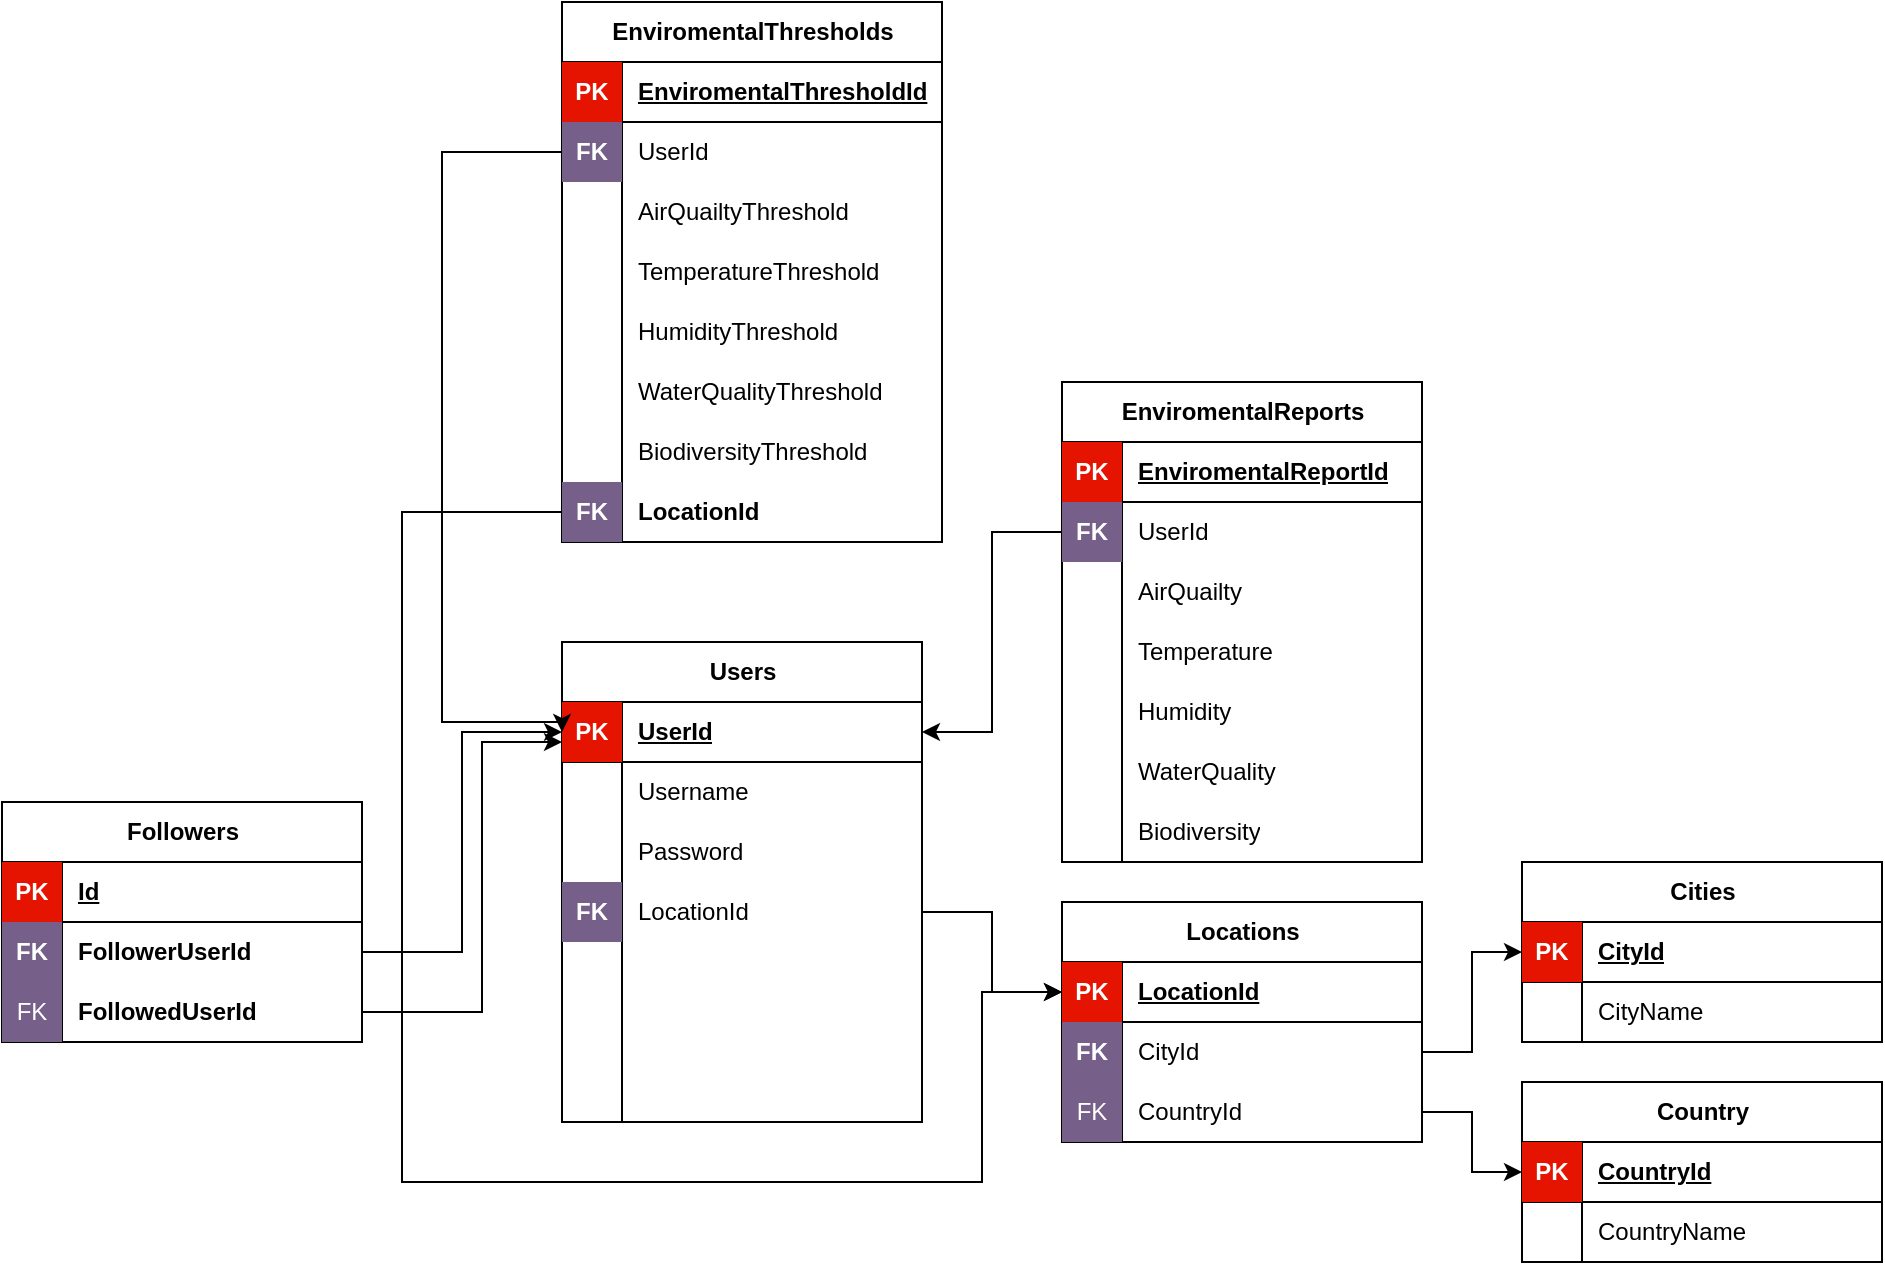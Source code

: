 <mxfile version="22.1.2" type="device">
  <diagram name="Page-1" id="v1Setm89hxHvTet6wqRK">
    <mxGraphModel dx="3183" dy="2480" grid="0" gridSize="10" guides="1" tooltips="1" connect="1" arrows="1" fold="1" page="1" pageScale="1" pageWidth="850" pageHeight="1100" math="0" shadow="0">
      <root>
        <mxCell id="0" />
        <mxCell id="1" parent="0" />
        <mxCell id="ESaCLMQb6XzLG3NZNorn-1" value="Users" style="shape=table;startSize=30;container=1;collapsible=1;childLayout=tableLayout;fixedRows=1;rowLines=0;fontStyle=1;align=center;resizeLast=1;html=1;" vertex="1" parent="1">
          <mxGeometry x="-180" y="-20" width="180" height="240" as="geometry" />
        </mxCell>
        <mxCell id="ESaCLMQb6XzLG3NZNorn-2" value="" style="shape=tableRow;horizontal=0;startSize=0;swimlaneHead=0;swimlaneBody=0;fillColor=none;collapsible=0;dropTarget=0;points=[[0,0.5],[1,0.5]];portConstraint=eastwest;top=0;left=0;right=0;bottom=1;" vertex="1" parent="ESaCLMQb6XzLG3NZNorn-1">
          <mxGeometry y="30" width="180" height="30" as="geometry" />
        </mxCell>
        <mxCell id="ESaCLMQb6XzLG3NZNorn-3" value="PK" style="shape=partialRectangle;connectable=0;fillColor=#e51400;top=0;left=0;bottom=0;right=0;fontStyle=1;overflow=hidden;whiteSpace=wrap;html=1;fontColor=#ffffff;strokeColor=#B20000;" vertex="1" parent="ESaCLMQb6XzLG3NZNorn-2">
          <mxGeometry width="30" height="30" as="geometry">
            <mxRectangle width="30" height="30" as="alternateBounds" />
          </mxGeometry>
        </mxCell>
        <mxCell id="ESaCLMQb6XzLG3NZNorn-4" value="UserId" style="shape=partialRectangle;connectable=0;fillColor=none;top=0;left=0;bottom=0;right=0;align=left;spacingLeft=6;fontStyle=5;overflow=hidden;whiteSpace=wrap;html=1;" vertex="1" parent="ESaCLMQb6XzLG3NZNorn-2">
          <mxGeometry x="30" width="150" height="30" as="geometry">
            <mxRectangle width="150" height="30" as="alternateBounds" />
          </mxGeometry>
        </mxCell>
        <mxCell id="ESaCLMQb6XzLG3NZNorn-5" value="" style="shape=tableRow;horizontal=0;startSize=0;swimlaneHead=0;swimlaneBody=0;fillColor=none;collapsible=0;dropTarget=0;points=[[0,0.5],[1,0.5]];portConstraint=eastwest;top=0;left=0;right=0;bottom=0;" vertex="1" parent="ESaCLMQb6XzLG3NZNorn-1">
          <mxGeometry y="60" width="180" height="30" as="geometry" />
        </mxCell>
        <mxCell id="ESaCLMQb6XzLG3NZNorn-6" value="" style="shape=partialRectangle;connectable=0;fillColor=none;top=0;left=0;bottom=0;right=0;editable=1;overflow=hidden;whiteSpace=wrap;html=1;" vertex="1" parent="ESaCLMQb6XzLG3NZNorn-5">
          <mxGeometry width="30" height="30" as="geometry">
            <mxRectangle width="30" height="30" as="alternateBounds" />
          </mxGeometry>
        </mxCell>
        <mxCell id="ESaCLMQb6XzLG3NZNorn-7" value="Username" style="shape=partialRectangle;connectable=0;fillColor=none;top=0;left=0;bottom=0;right=0;align=left;spacingLeft=6;overflow=hidden;whiteSpace=wrap;html=1;" vertex="1" parent="ESaCLMQb6XzLG3NZNorn-5">
          <mxGeometry x="30" width="150" height="30" as="geometry">
            <mxRectangle width="150" height="30" as="alternateBounds" />
          </mxGeometry>
        </mxCell>
        <mxCell id="ESaCLMQb6XzLG3NZNorn-8" value="" style="shape=tableRow;horizontal=0;startSize=0;swimlaneHead=0;swimlaneBody=0;fillColor=none;collapsible=0;dropTarget=0;points=[[0,0.5],[1,0.5]];portConstraint=eastwest;top=0;left=0;right=0;bottom=0;" vertex="1" parent="ESaCLMQb6XzLG3NZNorn-1">
          <mxGeometry y="90" width="180" height="30" as="geometry" />
        </mxCell>
        <mxCell id="ESaCLMQb6XzLG3NZNorn-9" value="" style="shape=partialRectangle;connectable=0;fillColor=none;top=0;left=0;bottom=0;right=0;editable=1;overflow=hidden;whiteSpace=wrap;html=1;" vertex="1" parent="ESaCLMQb6XzLG3NZNorn-8">
          <mxGeometry width="30" height="30" as="geometry">
            <mxRectangle width="30" height="30" as="alternateBounds" />
          </mxGeometry>
        </mxCell>
        <mxCell id="ESaCLMQb6XzLG3NZNorn-10" value="Password" style="shape=partialRectangle;connectable=0;fillColor=none;top=0;left=0;bottom=0;right=0;align=left;spacingLeft=6;overflow=hidden;whiteSpace=wrap;html=1;" vertex="1" parent="ESaCLMQb6XzLG3NZNorn-8">
          <mxGeometry x="30" width="150" height="30" as="geometry">
            <mxRectangle width="150" height="30" as="alternateBounds" />
          </mxGeometry>
        </mxCell>
        <mxCell id="ESaCLMQb6XzLG3NZNorn-11" value="" style="shape=tableRow;horizontal=0;startSize=0;swimlaneHead=0;swimlaneBody=0;fillColor=none;collapsible=0;dropTarget=0;points=[[0,0.5],[1,0.5]];portConstraint=eastwest;top=0;left=0;right=0;bottom=0;" vertex="1" parent="ESaCLMQb6XzLG3NZNorn-1">
          <mxGeometry y="120" width="180" height="30" as="geometry" />
        </mxCell>
        <mxCell id="ESaCLMQb6XzLG3NZNorn-12" value="&lt;b&gt;FK&lt;/b&gt;" style="shape=partialRectangle;connectable=0;top=0;left=0;bottom=0;right=0;editable=1;overflow=hidden;whiteSpace=wrap;html=1;fillColor=#76608a;strokeColor=#432D57;fontColor=#ffffff;" vertex="1" parent="ESaCLMQb6XzLG3NZNorn-11">
          <mxGeometry width="30" height="30" as="geometry">
            <mxRectangle width="30" height="30" as="alternateBounds" />
          </mxGeometry>
        </mxCell>
        <mxCell id="ESaCLMQb6XzLG3NZNorn-13" value="LocationId" style="shape=partialRectangle;connectable=0;fillColor=none;top=0;left=0;bottom=0;right=0;align=left;spacingLeft=6;overflow=hidden;whiteSpace=wrap;html=1;" vertex="1" parent="ESaCLMQb6XzLG3NZNorn-11">
          <mxGeometry x="30" width="150" height="30" as="geometry">
            <mxRectangle width="150" height="30" as="alternateBounds" />
          </mxGeometry>
        </mxCell>
        <mxCell id="ESaCLMQb6XzLG3NZNorn-15" style="shape=tableRow;horizontal=0;startSize=0;swimlaneHead=0;swimlaneBody=0;fillColor=none;collapsible=0;dropTarget=0;points=[[0,0.5],[1,0.5]];portConstraint=eastwest;top=0;left=0;right=0;bottom=0;" vertex="1" parent="ESaCLMQb6XzLG3NZNorn-1">
          <mxGeometry y="150" width="180" height="30" as="geometry" />
        </mxCell>
        <mxCell id="ESaCLMQb6XzLG3NZNorn-16" style="shape=partialRectangle;connectable=0;fillColor=none;top=0;left=0;bottom=0;right=0;editable=1;overflow=hidden;whiteSpace=wrap;html=1;" vertex="1" parent="ESaCLMQb6XzLG3NZNorn-15">
          <mxGeometry width="30" height="30" as="geometry">
            <mxRectangle width="30" height="30" as="alternateBounds" />
          </mxGeometry>
        </mxCell>
        <mxCell id="ESaCLMQb6XzLG3NZNorn-17" style="shape=partialRectangle;connectable=0;fillColor=none;top=0;left=0;bottom=0;right=0;align=left;spacingLeft=6;overflow=hidden;whiteSpace=wrap;html=1;" vertex="1" parent="ESaCLMQb6XzLG3NZNorn-15">
          <mxGeometry x="30" width="150" height="30" as="geometry">
            <mxRectangle width="150" height="30" as="alternateBounds" />
          </mxGeometry>
        </mxCell>
        <mxCell id="ESaCLMQb6XzLG3NZNorn-18" style="shape=tableRow;horizontal=0;startSize=0;swimlaneHead=0;swimlaneBody=0;fillColor=none;collapsible=0;dropTarget=0;points=[[0,0.5],[1,0.5]];portConstraint=eastwest;top=0;left=0;right=0;bottom=0;" vertex="1" parent="ESaCLMQb6XzLG3NZNorn-1">
          <mxGeometry y="180" width="180" height="30" as="geometry" />
        </mxCell>
        <mxCell id="ESaCLMQb6XzLG3NZNorn-19" style="shape=partialRectangle;connectable=0;fillColor=none;top=0;left=0;bottom=0;right=0;editable=1;overflow=hidden;whiteSpace=wrap;html=1;" vertex="1" parent="ESaCLMQb6XzLG3NZNorn-18">
          <mxGeometry width="30" height="30" as="geometry">
            <mxRectangle width="30" height="30" as="alternateBounds" />
          </mxGeometry>
        </mxCell>
        <mxCell id="ESaCLMQb6XzLG3NZNorn-20" style="shape=partialRectangle;connectable=0;fillColor=none;top=0;left=0;bottom=0;right=0;align=left;spacingLeft=6;overflow=hidden;whiteSpace=wrap;html=1;" vertex="1" parent="ESaCLMQb6XzLG3NZNorn-18">
          <mxGeometry x="30" width="150" height="30" as="geometry">
            <mxRectangle width="150" height="30" as="alternateBounds" />
          </mxGeometry>
        </mxCell>
        <mxCell id="ESaCLMQb6XzLG3NZNorn-21" style="shape=tableRow;horizontal=0;startSize=0;swimlaneHead=0;swimlaneBody=0;fillColor=none;collapsible=0;dropTarget=0;points=[[0,0.5],[1,0.5]];portConstraint=eastwest;top=0;left=0;right=0;bottom=0;" vertex="1" parent="ESaCLMQb6XzLG3NZNorn-1">
          <mxGeometry y="210" width="180" height="30" as="geometry" />
        </mxCell>
        <mxCell id="ESaCLMQb6XzLG3NZNorn-22" style="shape=partialRectangle;connectable=0;fillColor=none;top=0;left=0;bottom=0;right=0;editable=1;overflow=hidden;whiteSpace=wrap;html=1;" vertex="1" parent="ESaCLMQb6XzLG3NZNorn-21">
          <mxGeometry width="30" height="30" as="geometry">
            <mxRectangle width="30" height="30" as="alternateBounds" />
          </mxGeometry>
        </mxCell>
        <mxCell id="ESaCLMQb6XzLG3NZNorn-23" style="shape=partialRectangle;connectable=0;fillColor=none;top=0;left=0;bottom=0;right=0;align=left;spacingLeft=6;overflow=hidden;whiteSpace=wrap;html=1;" vertex="1" parent="ESaCLMQb6XzLG3NZNorn-21">
          <mxGeometry x="30" width="150" height="30" as="geometry">
            <mxRectangle width="150" height="30" as="alternateBounds" />
          </mxGeometry>
        </mxCell>
        <mxCell id="ESaCLMQb6XzLG3NZNorn-24" value="Locations" style="shape=table;startSize=30;container=1;collapsible=1;childLayout=tableLayout;fixedRows=1;rowLines=0;fontStyle=1;align=center;resizeLast=1;html=1;" vertex="1" parent="1">
          <mxGeometry x="70" y="110" width="180" height="120" as="geometry" />
        </mxCell>
        <mxCell id="ESaCLMQb6XzLG3NZNorn-25" value="" style="shape=tableRow;horizontal=0;startSize=0;swimlaneHead=0;swimlaneBody=0;fillColor=none;collapsible=0;dropTarget=0;points=[[0,0.5],[1,0.5]];portConstraint=eastwest;top=0;left=0;right=0;bottom=1;" vertex="1" parent="ESaCLMQb6XzLG3NZNorn-24">
          <mxGeometry y="30" width="180" height="30" as="geometry" />
        </mxCell>
        <mxCell id="ESaCLMQb6XzLG3NZNorn-26" value="PK" style="shape=partialRectangle;connectable=0;fillColor=#e51400;top=0;left=0;bottom=0;right=0;fontStyle=1;overflow=hidden;whiteSpace=wrap;html=1;fontColor=#ffffff;strokeColor=#B20000;" vertex="1" parent="ESaCLMQb6XzLG3NZNorn-25">
          <mxGeometry width="30" height="30" as="geometry">
            <mxRectangle width="30" height="30" as="alternateBounds" />
          </mxGeometry>
        </mxCell>
        <mxCell id="ESaCLMQb6XzLG3NZNorn-27" value="LocationId" style="shape=partialRectangle;connectable=0;fillColor=none;top=0;left=0;bottom=0;right=0;align=left;spacingLeft=6;fontStyle=5;overflow=hidden;whiteSpace=wrap;html=1;" vertex="1" parent="ESaCLMQb6XzLG3NZNorn-25">
          <mxGeometry x="30" width="150" height="30" as="geometry">
            <mxRectangle width="150" height="30" as="alternateBounds" />
          </mxGeometry>
        </mxCell>
        <mxCell id="ESaCLMQb6XzLG3NZNorn-28" value="" style="shape=tableRow;horizontal=0;startSize=0;swimlaneHead=0;swimlaneBody=0;fillColor=none;collapsible=0;dropTarget=0;points=[[0,0.5],[1,0.5]];portConstraint=eastwest;top=0;left=0;right=0;bottom=0;" vertex="1" parent="ESaCLMQb6XzLG3NZNorn-24">
          <mxGeometry y="60" width="180" height="30" as="geometry" />
        </mxCell>
        <mxCell id="ESaCLMQb6XzLG3NZNorn-29" value="FK" style="shape=partialRectangle;connectable=0;fillColor=#76608a;top=0;left=0;bottom=0;right=0;editable=1;overflow=hidden;whiteSpace=wrap;html=1;fontStyle=1;fontColor=#ffffff;strokeColor=#432D57;" vertex="1" parent="ESaCLMQb6XzLG3NZNorn-28">
          <mxGeometry width="30" height="30" as="geometry">
            <mxRectangle width="30" height="30" as="alternateBounds" />
          </mxGeometry>
        </mxCell>
        <mxCell id="ESaCLMQb6XzLG3NZNorn-30" value="CityId" style="shape=partialRectangle;connectable=0;fillColor=none;top=0;left=0;bottom=0;right=0;align=left;spacingLeft=6;overflow=hidden;whiteSpace=wrap;html=1;" vertex="1" parent="ESaCLMQb6XzLG3NZNorn-28">
          <mxGeometry x="30" width="150" height="30" as="geometry">
            <mxRectangle width="150" height="30" as="alternateBounds" />
          </mxGeometry>
        </mxCell>
        <mxCell id="ESaCLMQb6XzLG3NZNorn-31" value="" style="shape=tableRow;horizontal=0;startSize=0;swimlaneHead=0;swimlaneBody=0;fillColor=none;collapsible=0;dropTarget=0;points=[[0,0.5],[1,0.5]];portConstraint=eastwest;top=0;left=0;right=0;bottom=0;" vertex="1" parent="ESaCLMQb6XzLG3NZNorn-24">
          <mxGeometry y="90" width="180" height="30" as="geometry" />
        </mxCell>
        <mxCell id="ESaCLMQb6XzLG3NZNorn-32" value="FK" style="shape=partialRectangle;connectable=0;fillColor=#76608a;top=0;left=0;bottom=0;right=0;editable=1;overflow=hidden;whiteSpace=wrap;html=1;fontColor=#ffffff;strokeColor=#432D57;" vertex="1" parent="ESaCLMQb6XzLG3NZNorn-31">
          <mxGeometry width="30" height="30" as="geometry">
            <mxRectangle width="30" height="30" as="alternateBounds" />
          </mxGeometry>
        </mxCell>
        <mxCell id="ESaCLMQb6XzLG3NZNorn-33" value="CountryId" style="shape=partialRectangle;connectable=0;fillColor=none;top=0;left=0;bottom=0;right=0;align=left;spacingLeft=6;overflow=hidden;whiteSpace=wrap;html=1;" vertex="1" parent="ESaCLMQb6XzLG3NZNorn-31">
          <mxGeometry x="30" width="150" height="30" as="geometry">
            <mxRectangle width="150" height="30" as="alternateBounds" />
          </mxGeometry>
        </mxCell>
        <mxCell id="ESaCLMQb6XzLG3NZNorn-38" style="edgeStyle=orthogonalEdgeStyle;rounded=0;orthogonalLoop=1;jettySize=auto;html=1;exitX=1;exitY=0.5;exitDx=0;exitDy=0;entryX=0;entryY=0.5;entryDx=0;entryDy=0;" edge="1" parent="1" source="ESaCLMQb6XzLG3NZNorn-11" target="ESaCLMQb6XzLG3NZNorn-25">
          <mxGeometry relative="1" as="geometry" />
        </mxCell>
        <mxCell id="ESaCLMQb6XzLG3NZNorn-39" value="EnviromentalReports" style="shape=table;startSize=30;container=1;collapsible=1;childLayout=tableLayout;fixedRows=1;rowLines=0;fontStyle=1;align=center;resizeLast=1;html=1;" vertex="1" parent="1">
          <mxGeometry x="70" y="-150" width="180" height="240" as="geometry" />
        </mxCell>
        <mxCell id="ESaCLMQb6XzLG3NZNorn-40" value="" style="shape=tableRow;horizontal=0;startSize=0;swimlaneHead=0;swimlaneBody=0;fillColor=none;collapsible=0;dropTarget=0;points=[[0,0.5],[1,0.5]];portConstraint=eastwest;top=0;left=0;right=0;bottom=1;" vertex="1" parent="ESaCLMQb6XzLG3NZNorn-39">
          <mxGeometry y="30" width="180" height="30" as="geometry" />
        </mxCell>
        <mxCell id="ESaCLMQb6XzLG3NZNorn-41" value="PK" style="shape=partialRectangle;connectable=0;fillColor=#e51400;top=0;left=0;bottom=0;right=0;fontStyle=1;overflow=hidden;whiteSpace=wrap;html=1;fontColor=#ffffff;strokeColor=#B20000;" vertex="1" parent="ESaCLMQb6XzLG3NZNorn-40">
          <mxGeometry width="30" height="30" as="geometry">
            <mxRectangle width="30" height="30" as="alternateBounds" />
          </mxGeometry>
        </mxCell>
        <mxCell id="ESaCLMQb6XzLG3NZNorn-42" value="EnviromentalReportId" style="shape=partialRectangle;connectable=0;fillColor=none;top=0;left=0;bottom=0;right=0;align=left;spacingLeft=6;fontStyle=5;overflow=hidden;whiteSpace=wrap;html=1;" vertex="1" parent="ESaCLMQb6XzLG3NZNorn-40">
          <mxGeometry x="30" width="150" height="30" as="geometry">
            <mxRectangle width="150" height="30" as="alternateBounds" />
          </mxGeometry>
        </mxCell>
        <mxCell id="ESaCLMQb6XzLG3NZNorn-43" value="" style="shape=tableRow;horizontal=0;startSize=0;swimlaneHead=0;swimlaneBody=0;fillColor=none;collapsible=0;dropTarget=0;points=[[0,0.5],[1,0.5]];portConstraint=eastwest;top=0;left=0;right=0;bottom=0;" vertex="1" parent="ESaCLMQb6XzLG3NZNorn-39">
          <mxGeometry y="60" width="180" height="30" as="geometry" />
        </mxCell>
        <mxCell id="ESaCLMQb6XzLG3NZNorn-44" value="&lt;b&gt;FK&lt;/b&gt;" style="shape=partialRectangle;connectable=0;fillColor=#76608a;top=0;left=0;bottom=0;right=0;editable=1;overflow=hidden;whiteSpace=wrap;html=1;fontColor=#ffffff;strokeColor=#432D57;" vertex="1" parent="ESaCLMQb6XzLG3NZNorn-43">
          <mxGeometry width="30" height="30" as="geometry">
            <mxRectangle width="30" height="30" as="alternateBounds" />
          </mxGeometry>
        </mxCell>
        <mxCell id="ESaCLMQb6XzLG3NZNorn-45" value="UserId" style="shape=partialRectangle;connectable=0;fillColor=none;top=0;left=0;bottom=0;right=0;align=left;spacingLeft=6;overflow=hidden;whiteSpace=wrap;html=1;" vertex="1" parent="ESaCLMQb6XzLG3NZNorn-43">
          <mxGeometry x="30" width="150" height="30" as="geometry">
            <mxRectangle width="150" height="30" as="alternateBounds" />
          </mxGeometry>
        </mxCell>
        <mxCell id="ESaCLMQb6XzLG3NZNorn-46" value="" style="shape=tableRow;horizontal=0;startSize=0;swimlaneHead=0;swimlaneBody=0;fillColor=none;collapsible=0;dropTarget=0;points=[[0,0.5],[1,0.5]];portConstraint=eastwest;top=0;left=0;right=0;bottom=0;" vertex="1" parent="ESaCLMQb6XzLG3NZNorn-39">
          <mxGeometry y="90" width="180" height="30" as="geometry" />
        </mxCell>
        <mxCell id="ESaCLMQb6XzLG3NZNorn-47" value="" style="shape=partialRectangle;connectable=0;fillColor=none;top=0;left=0;bottom=0;right=0;editable=1;overflow=hidden;whiteSpace=wrap;html=1;" vertex="1" parent="ESaCLMQb6XzLG3NZNorn-46">
          <mxGeometry width="30" height="30" as="geometry">
            <mxRectangle width="30" height="30" as="alternateBounds" />
          </mxGeometry>
        </mxCell>
        <mxCell id="ESaCLMQb6XzLG3NZNorn-48" value="AirQuailty" style="shape=partialRectangle;connectable=0;fillColor=none;top=0;left=0;bottom=0;right=0;align=left;spacingLeft=6;overflow=hidden;whiteSpace=wrap;html=1;" vertex="1" parent="ESaCLMQb6XzLG3NZNorn-46">
          <mxGeometry x="30" width="150" height="30" as="geometry">
            <mxRectangle width="150" height="30" as="alternateBounds" />
          </mxGeometry>
        </mxCell>
        <mxCell id="ESaCLMQb6XzLG3NZNorn-49" value="" style="shape=tableRow;horizontal=0;startSize=0;swimlaneHead=0;swimlaneBody=0;fillColor=none;collapsible=0;dropTarget=0;points=[[0,0.5],[1,0.5]];portConstraint=eastwest;top=0;left=0;right=0;bottom=0;" vertex="1" parent="ESaCLMQb6XzLG3NZNorn-39">
          <mxGeometry y="120" width="180" height="30" as="geometry" />
        </mxCell>
        <mxCell id="ESaCLMQb6XzLG3NZNorn-50" value="" style="shape=partialRectangle;connectable=0;fillColor=none;top=0;left=0;bottom=0;right=0;editable=1;overflow=hidden;whiteSpace=wrap;html=1;" vertex="1" parent="ESaCLMQb6XzLG3NZNorn-49">
          <mxGeometry width="30" height="30" as="geometry">
            <mxRectangle width="30" height="30" as="alternateBounds" />
          </mxGeometry>
        </mxCell>
        <mxCell id="ESaCLMQb6XzLG3NZNorn-51" value="Temperature" style="shape=partialRectangle;connectable=0;fillColor=none;top=0;left=0;bottom=0;right=0;align=left;spacingLeft=6;overflow=hidden;whiteSpace=wrap;html=1;" vertex="1" parent="ESaCLMQb6XzLG3NZNorn-49">
          <mxGeometry x="30" width="150" height="30" as="geometry">
            <mxRectangle width="150" height="30" as="alternateBounds" />
          </mxGeometry>
        </mxCell>
        <mxCell id="ESaCLMQb6XzLG3NZNorn-52" style="shape=tableRow;horizontal=0;startSize=0;swimlaneHead=0;swimlaneBody=0;fillColor=none;collapsible=0;dropTarget=0;points=[[0,0.5],[1,0.5]];portConstraint=eastwest;top=0;left=0;right=0;bottom=0;" vertex="1" parent="ESaCLMQb6XzLG3NZNorn-39">
          <mxGeometry y="150" width="180" height="30" as="geometry" />
        </mxCell>
        <mxCell id="ESaCLMQb6XzLG3NZNorn-53" style="shape=partialRectangle;connectable=0;fillColor=none;top=0;left=0;bottom=0;right=0;editable=1;overflow=hidden;whiteSpace=wrap;html=1;" vertex="1" parent="ESaCLMQb6XzLG3NZNorn-52">
          <mxGeometry width="30" height="30" as="geometry">
            <mxRectangle width="30" height="30" as="alternateBounds" />
          </mxGeometry>
        </mxCell>
        <mxCell id="ESaCLMQb6XzLG3NZNorn-54" value="Humidity" style="shape=partialRectangle;connectable=0;fillColor=none;top=0;left=0;bottom=0;right=0;align=left;spacingLeft=6;overflow=hidden;whiteSpace=wrap;html=1;" vertex="1" parent="ESaCLMQb6XzLG3NZNorn-52">
          <mxGeometry x="30" width="150" height="30" as="geometry">
            <mxRectangle width="150" height="30" as="alternateBounds" />
          </mxGeometry>
        </mxCell>
        <mxCell id="ESaCLMQb6XzLG3NZNorn-55" style="shape=tableRow;horizontal=0;startSize=0;swimlaneHead=0;swimlaneBody=0;fillColor=none;collapsible=0;dropTarget=0;points=[[0,0.5],[1,0.5]];portConstraint=eastwest;top=0;left=0;right=0;bottom=0;" vertex="1" parent="ESaCLMQb6XzLG3NZNorn-39">
          <mxGeometry y="180" width="180" height="30" as="geometry" />
        </mxCell>
        <mxCell id="ESaCLMQb6XzLG3NZNorn-56" style="shape=partialRectangle;connectable=0;fillColor=none;top=0;left=0;bottom=0;right=0;editable=1;overflow=hidden;whiteSpace=wrap;html=1;" vertex="1" parent="ESaCLMQb6XzLG3NZNorn-55">
          <mxGeometry width="30" height="30" as="geometry">
            <mxRectangle width="30" height="30" as="alternateBounds" />
          </mxGeometry>
        </mxCell>
        <mxCell id="ESaCLMQb6XzLG3NZNorn-57" value="WaterQuality" style="shape=partialRectangle;connectable=0;fillColor=none;top=0;left=0;bottom=0;right=0;align=left;spacingLeft=6;overflow=hidden;whiteSpace=wrap;html=1;" vertex="1" parent="ESaCLMQb6XzLG3NZNorn-55">
          <mxGeometry x="30" width="150" height="30" as="geometry">
            <mxRectangle width="150" height="30" as="alternateBounds" />
          </mxGeometry>
        </mxCell>
        <mxCell id="ESaCLMQb6XzLG3NZNorn-58" style="shape=tableRow;horizontal=0;startSize=0;swimlaneHead=0;swimlaneBody=0;fillColor=none;collapsible=0;dropTarget=0;points=[[0,0.5],[1,0.5]];portConstraint=eastwest;top=0;left=0;right=0;bottom=0;" vertex="1" parent="ESaCLMQb6XzLG3NZNorn-39">
          <mxGeometry y="210" width="180" height="30" as="geometry" />
        </mxCell>
        <mxCell id="ESaCLMQb6XzLG3NZNorn-59" style="shape=partialRectangle;connectable=0;fillColor=none;top=0;left=0;bottom=0;right=0;editable=1;overflow=hidden;whiteSpace=wrap;html=1;" vertex="1" parent="ESaCLMQb6XzLG3NZNorn-58">
          <mxGeometry width="30" height="30" as="geometry">
            <mxRectangle width="30" height="30" as="alternateBounds" />
          </mxGeometry>
        </mxCell>
        <mxCell id="ESaCLMQb6XzLG3NZNorn-60" value="Biodiversity" style="shape=partialRectangle;connectable=0;fillColor=none;top=0;left=0;bottom=0;right=0;align=left;spacingLeft=6;overflow=hidden;whiteSpace=wrap;html=1;" vertex="1" parent="ESaCLMQb6XzLG3NZNorn-58">
          <mxGeometry x="30" width="150" height="30" as="geometry">
            <mxRectangle width="150" height="30" as="alternateBounds" />
          </mxGeometry>
        </mxCell>
        <mxCell id="ESaCLMQb6XzLG3NZNorn-61" style="edgeStyle=orthogonalEdgeStyle;rounded=0;orthogonalLoop=1;jettySize=auto;html=1;exitX=0;exitY=0.5;exitDx=0;exitDy=0;entryX=1;entryY=0.5;entryDx=0;entryDy=0;" edge="1" parent="1" source="ESaCLMQb6XzLG3NZNorn-43" target="ESaCLMQb6XzLG3NZNorn-2">
          <mxGeometry relative="1" as="geometry" />
        </mxCell>
        <mxCell id="ESaCLMQb6XzLG3NZNorn-62" value="Cities" style="shape=table;startSize=30;container=1;collapsible=1;childLayout=tableLayout;fixedRows=1;rowLines=0;fontStyle=1;align=center;resizeLast=1;html=1;" vertex="1" parent="1">
          <mxGeometry x="300" y="90" width="180" height="90" as="geometry" />
        </mxCell>
        <mxCell id="ESaCLMQb6XzLG3NZNorn-63" value="" style="shape=tableRow;horizontal=0;startSize=0;swimlaneHead=0;swimlaneBody=0;fillColor=none;collapsible=0;dropTarget=0;points=[[0,0.5],[1,0.5]];portConstraint=eastwest;top=0;left=0;right=0;bottom=1;" vertex="1" parent="ESaCLMQb6XzLG3NZNorn-62">
          <mxGeometry y="30" width="180" height="30" as="geometry" />
        </mxCell>
        <mxCell id="ESaCLMQb6XzLG3NZNorn-64" value="PK" style="shape=partialRectangle;connectable=0;fillColor=#e51400;top=0;left=0;bottom=0;right=0;fontStyle=1;overflow=hidden;whiteSpace=wrap;html=1;fontColor=#ffffff;strokeColor=#B20000;" vertex="1" parent="ESaCLMQb6XzLG3NZNorn-63">
          <mxGeometry width="30" height="30" as="geometry">
            <mxRectangle width="30" height="30" as="alternateBounds" />
          </mxGeometry>
        </mxCell>
        <mxCell id="ESaCLMQb6XzLG3NZNorn-65" value="CityId" style="shape=partialRectangle;connectable=0;fillColor=none;top=0;left=0;bottom=0;right=0;align=left;spacingLeft=6;fontStyle=5;overflow=hidden;whiteSpace=wrap;html=1;" vertex="1" parent="ESaCLMQb6XzLG3NZNorn-63">
          <mxGeometry x="30" width="150" height="30" as="geometry">
            <mxRectangle width="150" height="30" as="alternateBounds" />
          </mxGeometry>
        </mxCell>
        <mxCell id="ESaCLMQb6XzLG3NZNorn-66" value="" style="shape=tableRow;horizontal=0;startSize=0;swimlaneHead=0;swimlaneBody=0;fillColor=none;collapsible=0;dropTarget=0;points=[[0,0.5],[1,0.5]];portConstraint=eastwest;top=0;left=0;right=0;bottom=0;" vertex="1" parent="ESaCLMQb6XzLG3NZNorn-62">
          <mxGeometry y="60" width="180" height="30" as="geometry" />
        </mxCell>
        <mxCell id="ESaCLMQb6XzLG3NZNorn-67" value="" style="shape=partialRectangle;connectable=0;fillColor=none;top=0;left=0;bottom=0;right=0;editable=1;overflow=hidden;whiteSpace=wrap;html=1;" vertex="1" parent="ESaCLMQb6XzLG3NZNorn-66">
          <mxGeometry width="30" height="30" as="geometry">
            <mxRectangle width="30" height="30" as="alternateBounds" />
          </mxGeometry>
        </mxCell>
        <mxCell id="ESaCLMQb6XzLG3NZNorn-68" value="CityName" style="shape=partialRectangle;connectable=0;fillColor=none;top=0;left=0;bottom=0;right=0;align=left;spacingLeft=6;overflow=hidden;whiteSpace=wrap;html=1;" vertex="1" parent="ESaCLMQb6XzLG3NZNorn-66">
          <mxGeometry x="30" width="150" height="30" as="geometry">
            <mxRectangle width="150" height="30" as="alternateBounds" />
          </mxGeometry>
        </mxCell>
        <mxCell id="ESaCLMQb6XzLG3NZNorn-76" style="edgeStyle=orthogonalEdgeStyle;rounded=0;orthogonalLoop=1;jettySize=auto;html=1;exitX=1;exitY=0.5;exitDx=0;exitDy=0;entryX=0;entryY=0.5;entryDx=0;entryDy=0;" edge="1" parent="1" source="ESaCLMQb6XzLG3NZNorn-28" target="ESaCLMQb6XzLG3NZNorn-63">
          <mxGeometry relative="1" as="geometry" />
        </mxCell>
        <mxCell id="ESaCLMQb6XzLG3NZNorn-77" value="Country" style="shape=table;startSize=30;container=1;collapsible=1;childLayout=tableLayout;fixedRows=1;rowLines=0;fontStyle=1;align=center;resizeLast=1;html=1;" vertex="1" parent="1">
          <mxGeometry x="300" y="200" width="180" height="90" as="geometry" />
        </mxCell>
        <mxCell id="ESaCLMQb6XzLG3NZNorn-78" value="" style="shape=tableRow;horizontal=0;startSize=0;swimlaneHead=0;swimlaneBody=0;fillColor=none;collapsible=0;dropTarget=0;points=[[0,0.5],[1,0.5]];portConstraint=eastwest;top=0;left=0;right=0;bottom=1;" vertex="1" parent="ESaCLMQb6XzLG3NZNorn-77">
          <mxGeometry y="30" width="180" height="30" as="geometry" />
        </mxCell>
        <mxCell id="ESaCLMQb6XzLG3NZNorn-79" value="PK" style="shape=partialRectangle;connectable=0;fillColor=#e51400;top=0;left=0;bottom=0;right=0;fontStyle=1;overflow=hidden;whiteSpace=wrap;html=1;fontColor=#ffffff;strokeColor=#B20000;" vertex="1" parent="ESaCLMQb6XzLG3NZNorn-78">
          <mxGeometry width="30" height="30" as="geometry">
            <mxRectangle width="30" height="30" as="alternateBounds" />
          </mxGeometry>
        </mxCell>
        <mxCell id="ESaCLMQb6XzLG3NZNorn-80" value="CountryId" style="shape=partialRectangle;connectable=0;fillColor=none;top=0;left=0;bottom=0;right=0;align=left;spacingLeft=6;fontStyle=5;overflow=hidden;whiteSpace=wrap;html=1;" vertex="1" parent="ESaCLMQb6XzLG3NZNorn-78">
          <mxGeometry x="30" width="150" height="30" as="geometry">
            <mxRectangle width="150" height="30" as="alternateBounds" />
          </mxGeometry>
        </mxCell>
        <mxCell id="ESaCLMQb6XzLG3NZNorn-81" value="" style="shape=tableRow;horizontal=0;startSize=0;swimlaneHead=0;swimlaneBody=0;fillColor=none;collapsible=0;dropTarget=0;points=[[0,0.5],[1,0.5]];portConstraint=eastwest;top=0;left=0;right=0;bottom=0;" vertex="1" parent="ESaCLMQb6XzLG3NZNorn-77">
          <mxGeometry y="60" width="180" height="30" as="geometry" />
        </mxCell>
        <mxCell id="ESaCLMQb6XzLG3NZNorn-82" value="" style="shape=partialRectangle;connectable=0;fillColor=none;top=0;left=0;bottom=0;right=0;editable=1;overflow=hidden;whiteSpace=wrap;html=1;" vertex="1" parent="ESaCLMQb6XzLG3NZNorn-81">
          <mxGeometry width="30" height="30" as="geometry">
            <mxRectangle width="30" height="30" as="alternateBounds" />
          </mxGeometry>
        </mxCell>
        <mxCell id="ESaCLMQb6XzLG3NZNorn-83" value="CountryName" style="shape=partialRectangle;connectable=0;fillColor=none;top=0;left=0;bottom=0;right=0;align=left;spacingLeft=6;overflow=hidden;whiteSpace=wrap;html=1;" vertex="1" parent="ESaCLMQb6XzLG3NZNorn-81">
          <mxGeometry x="30" width="150" height="30" as="geometry">
            <mxRectangle width="150" height="30" as="alternateBounds" />
          </mxGeometry>
        </mxCell>
        <mxCell id="ESaCLMQb6XzLG3NZNorn-85" style="edgeStyle=orthogonalEdgeStyle;rounded=0;orthogonalLoop=1;jettySize=auto;html=1;exitX=1;exitY=0.5;exitDx=0;exitDy=0;entryX=0;entryY=0.5;entryDx=0;entryDy=0;" edge="1" parent="1" source="ESaCLMQb6XzLG3NZNorn-31" target="ESaCLMQb6XzLG3NZNorn-78">
          <mxGeometry relative="1" as="geometry" />
        </mxCell>
        <mxCell id="ESaCLMQb6XzLG3NZNorn-96" value="Followers" style="shape=table;startSize=30;container=1;collapsible=1;childLayout=tableLayout;fixedRows=1;rowLines=0;fontStyle=1;align=center;resizeLast=1;html=1;" vertex="1" parent="1">
          <mxGeometry x="-460" y="60" width="180" height="120" as="geometry" />
        </mxCell>
        <mxCell id="ESaCLMQb6XzLG3NZNorn-97" value="" style="shape=tableRow;horizontal=0;startSize=0;swimlaneHead=0;swimlaneBody=0;fillColor=none;collapsible=0;dropTarget=0;points=[[0,0.5],[1,0.5]];portConstraint=eastwest;top=0;left=0;right=0;bottom=1;" vertex="1" parent="ESaCLMQb6XzLG3NZNorn-96">
          <mxGeometry y="30" width="180" height="30" as="geometry" />
        </mxCell>
        <mxCell id="ESaCLMQb6XzLG3NZNorn-98" value="PK" style="shape=partialRectangle;connectable=0;fillColor=#e51400;top=0;left=0;bottom=0;right=0;fontStyle=1;overflow=hidden;whiteSpace=wrap;html=1;fontColor=#ffffff;strokeColor=#B20000;" vertex="1" parent="ESaCLMQb6XzLG3NZNorn-97">
          <mxGeometry width="30" height="30" as="geometry">
            <mxRectangle width="30" height="30" as="alternateBounds" />
          </mxGeometry>
        </mxCell>
        <mxCell id="ESaCLMQb6XzLG3NZNorn-99" value="Id" style="shape=partialRectangle;connectable=0;fillColor=none;top=0;left=0;bottom=0;right=0;align=left;spacingLeft=6;fontStyle=5;overflow=hidden;whiteSpace=wrap;html=1;" vertex="1" parent="ESaCLMQb6XzLG3NZNorn-97">
          <mxGeometry x="30" width="150" height="30" as="geometry">
            <mxRectangle width="150" height="30" as="alternateBounds" />
          </mxGeometry>
        </mxCell>
        <mxCell id="ESaCLMQb6XzLG3NZNorn-100" value="" style="shape=tableRow;horizontal=0;startSize=0;swimlaneHead=0;swimlaneBody=0;fillColor=none;collapsible=0;dropTarget=0;points=[[0,0.5],[1,0.5]];portConstraint=eastwest;top=0;left=0;right=0;bottom=0;" vertex="1" parent="ESaCLMQb6XzLG3NZNorn-96">
          <mxGeometry y="60" width="180" height="30" as="geometry" />
        </mxCell>
        <mxCell id="ESaCLMQb6XzLG3NZNorn-101" value="FK" style="shape=partialRectangle;connectable=0;fillColor=#76608a;top=0;left=0;bottom=0;right=0;editable=1;overflow=hidden;whiteSpace=wrap;html=1;fontStyle=1;fontColor=#ffffff;strokeColor=#432D57;" vertex="1" parent="ESaCLMQb6XzLG3NZNorn-100">
          <mxGeometry width="30" height="30" as="geometry">
            <mxRectangle width="30" height="30" as="alternateBounds" />
          </mxGeometry>
        </mxCell>
        <mxCell id="ESaCLMQb6XzLG3NZNorn-102" value="&lt;b&gt;FollowerUserId&lt;/b&gt;" style="shape=partialRectangle;connectable=0;fillColor=none;top=0;left=0;bottom=0;right=0;align=left;spacingLeft=6;overflow=hidden;whiteSpace=wrap;html=1;" vertex="1" parent="ESaCLMQb6XzLG3NZNorn-100">
          <mxGeometry x="30" width="150" height="30" as="geometry">
            <mxRectangle width="150" height="30" as="alternateBounds" />
          </mxGeometry>
        </mxCell>
        <mxCell id="ESaCLMQb6XzLG3NZNorn-103" value="" style="shape=tableRow;horizontal=0;startSize=0;swimlaneHead=0;swimlaneBody=0;fillColor=none;collapsible=0;dropTarget=0;points=[[0,0.5],[1,0.5]];portConstraint=eastwest;top=0;left=0;right=0;bottom=0;" vertex="1" parent="ESaCLMQb6XzLG3NZNorn-96">
          <mxGeometry y="90" width="180" height="30" as="geometry" />
        </mxCell>
        <mxCell id="ESaCLMQb6XzLG3NZNorn-104" value="FK" style="shape=partialRectangle;connectable=0;fillColor=#76608a;top=0;left=0;bottom=0;right=0;editable=1;overflow=hidden;whiteSpace=wrap;html=1;fontColor=#ffffff;strokeColor=#432D57;" vertex="1" parent="ESaCLMQb6XzLG3NZNorn-103">
          <mxGeometry width="30" height="30" as="geometry">
            <mxRectangle width="30" height="30" as="alternateBounds" />
          </mxGeometry>
        </mxCell>
        <mxCell id="ESaCLMQb6XzLG3NZNorn-105" value="&lt;b&gt;FollowedUserId&lt;/b&gt;" style="shape=partialRectangle;connectable=0;fillColor=none;top=0;left=0;bottom=0;right=0;align=left;spacingLeft=6;overflow=hidden;whiteSpace=wrap;html=1;" vertex="1" parent="ESaCLMQb6XzLG3NZNorn-103">
          <mxGeometry x="30" width="150" height="30" as="geometry">
            <mxRectangle width="150" height="30" as="alternateBounds" />
          </mxGeometry>
        </mxCell>
        <mxCell id="ESaCLMQb6XzLG3NZNorn-106" style="edgeStyle=orthogonalEdgeStyle;rounded=0;orthogonalLoop=1;jettySize=auto;html=1;exitX=1;exitY=0.5;exitDx=0;exitDy=0;entryX=0;entryY=0.5;entryDx=0;entryDy=0;" edge="1" parent="1" source="ESaCLMQb6XzLG3NZNorn-100" target="ESaCLMQb6XzLG3NZNorn-2">
          <mxGeometry relative="1" as="geometry" />
        </mxCell>
        <mxCell id="ESaCLMQb6XzLG3NZNorn-107" style="edgeStyle=orthogonalEdgeStyle;rounded=0;orthogonalLoop=1;jettySize=auto;html=1;exitX=1;exitY=0.5;exitDx=0;exitDy=0;" edge="1" parent="1" source="ESaCLMQb6XzLG3NZNorn-103">
          <mxGeometry relative="1" as="geometry">
            <mxPoint x="-180" y="30" as="targetPoint" />
            <Array as="points">
              <mxPoint x="-220" y="165" />
              <mxPoint x="-220" y="30" />
            </Array>
          </mxGeometry>
        </mxCell>
        <mxCell id="ESaCLMQb6XzLG3NZNorn-108" value="EnviromentalThresholds" style="shape=table;startSize=30;container=1;collapsible=1;childLayout=tableLayout;fixedRows=1;rowLines=0;fontStyle=1;align=center;resizeLast=1;html=1;" vertex="1" parent="1">
          <mxGeometry x="-180" y="-340" width="190" height="270" as="geometry" />
        </mxCell>
        <mxCell id="ESaCLMQb6XzLG3NZNorn-109" value="" style="shape=tableRow;horizontal=0;startSize=0;swimlaneHead=0;swimlaneBody=0;fillColor=none;collapsible=0;dropTarget=0;points=[[0,0.5],[1,0.5]];portConstraint=eastwest;top=0;left=0;right=0;bottom=1;" vertex="1" parent="ESaCLMQb6XzLG3NZNorn-108">
          <mxGeometry y="30" width="190" height="30" as="geometry" />
        </mxCell>
        <mxCell id="ESaCLMQb6XzLG3NZNorn-110" value="PK" style="shape=partialRectangle;connectable=0;fillColor=#e51400;top=0;left=0;bottom=0;right=0;fontStyle=1;overflow=hidden;whiteSpace=wrap;html=1;fontColor=#ffffff;strokeColor=#B20000;" vertex="1" parent="ESaCLMQb6XzLG3NZNorn-109">
          <mxGeometry width="30" height="30" as="geometry">
            <mxRectangle width="30" height="30" as="alternateBounds" />
          </mxGeometry>
        </mxCell>
        <mxCell id="ESaCLMQb6XzLG3NZNorn-111" value="EnviromentalThresholdId" style="shape=partialRectangle;connectable=0;fillColor=none;top=0;left=0;bottom=0;right=0;align=left;spacingLeft=6;fontStyle=5;overflow=hidden;whiteSpace=wrap;html=1;" vertex="1" parent="ESaCLMQb6XzLG3NZNorn-109">
          <mxGeometry x="30" width="160" height="30" as="geometry">
            <mxRectangle width="160" height="30" as="alternateBounds" />
          </mxGeometry>
        </mxCell>
        <mxCell id="ESaCLMQb6XzLG3NZNorn-112" value="" style="shape=tableRow;horizontal=0;startSize=0;swimlaneHead=0;swimlaneBody=0;fillColor=none;collapsible=0;dropTarget=0;points=[[0,0.5],[1,0.5]];portConstraint=eastwest;top=0;left=0;right=0;bottom=0;" vertex="1" parent="ESaCLMQb6XzLG3NZNorn-108">
          <mxGeometry y="60" width="190" height="30" as="geometry" />
        </mxCell>
        <mxCell id="ESaCLMQb6XzLG3NZNorn-113" value="&lt;b&gt;FK&lt;/b&gt;" style="shape=partialRectangle;connectable=0;fillColor=#76608a;top=0;left=0;bottom=0;right=0;editable=1;overflow=hidden;whiteSpace=wrap;html=1;fontColor=#ffffff;strokeColor=#432D57;" vertex="1" parent="ESaCLMQb6XzLG3NZNorn-112">
          <mxGeometry width="30" height="30" as="geometry">
            <mxRectangle width="30" height="30" as="alternateBounds" />
          </mxGeometry>
        </mxCell>
        <mxCell id="ESaCLMQb6XzLG3NZNorn-114" value="UserId" style="shape=partialRectangle;connectable=0;fillColor=none;top=0;left=0;bottom=0;right=0;align=left;spacingLeft=6;overflow=hidden;whiteSpace=wrap;html=1;" vertex="1" parent="ESaCLMQb6XzLG3NZNorn-112">
          <mxGeometry x="30" width="160" height="30" as="geometry">
            <mxRectangle width="160" height="30" as="alternateBounds" />
          </mxGeometry>
        </mxCell>
        <mxCell id="ESaCLMQb6XzLG3NZNorn-115" value="" style="shape=tableRow;horizontal=0;startSize=0;swimlaneHead=0;swimlaneBody=0;fillColor=none;collapsible=0;dropTarget=0;points=[[0,0.5],[1,0.5]];portConstraint=eastwest;top=0;left=0;right=0;bottom=0;" vertex="1" parent="ESaCLMQb6XzLG3NZNorn-108">
          <mxGeometry y="90" width="190" height="30" as="geometry" />
        </mxCell>
        <mxCell id="ESaCLMQb6XzLG3NZNorn-116" value="" style="shape=partialRectangle;connectable=0;fillColor=none;top=0;left=0;bottom=0;right=0;editable=1;overflow=hidden;whiteSpace=wrap;html=1;" vertex="1" parent="ESaCLMQb6XzLG3NZNorn-115">
          <mxGeometry width="30" height="30" as="geometry">
            <mxRectangle width="30" height="30" as="alternateBounds" />
          </mxGeometry>
        </mxCell>
        <mxCell id="ESaCLMQb6XzLG3NZNorn-117" value="AirQuailtyThreshold" style="shape=partialRectangle;connectable=0;fillColor=none;top=0;left=0;bottom=0;right=0;align=left;spacingLeft=6;overflow=hidden;whiteSpace=wrap;html=1;" vertex="1" parent="ESaCLMQb6XzLG3NZNorn-115">
          <mxGeometry x="30" width="160" height="30" as="geometry">
            <mxRectangle width="160" height="30" as="alternateBounds" />
          </mxGeometry>
        </mxCell>
        <mxCell id="ESaCLMQb6XzLG3NZNorn-118" value="" style="shape=tableRow;horizontal=0;startSize=0;swimlaneHead=0;swimlaneBody=0;fillColor=none;collapsible=0;dropTarget=0;points=[[0,0.5],[1,0.5]];portConstraint=eastwest;top=0;left=0;right=0;bottom=0;" vertex="1" parent="ESaCLMQb6XzLG3NZNorn-108">
          <mxGeometry y="120" width="190" height="30" as="geometry" />
        </mxCell>
        <mxCell id="ESaCLMQb6XzLG3NZNorn-119" value="" style="shape=partialRectangle;connectable=0;fillColor=none;top=0;left=0;bottom=0;right=0;editable=1;overflow=hidden;whiteSpace=wrap;html=1;" vertex="1" parent="ESaCLMQb6XzLG3NZNorn-118">
          <mxGeometry width="30" height="30" as="geometry">
            <mxRectangle width="30" height="30" as="alternateBounds" />
          </mxGeometry>
        </mxCell>
        <mxCell id="ESaCLMQb6XzLG3NZNorn-120" value="TemperatureThreshold" style="shape=partialRectangle;connectable=0;fillColor=none;top=0;left=0;bottom=0;right=0;align=left;spacingLeft=6;overflow=hidden;whiteSpace=wrap;html=1;" vertex="1" parent="ESaCLMQb6XzLG3NZNorn-118">
          <mxGeometry x="30" width="160" height="30" as="geometry">
            <mxRectangle width="160" height="30" as="alternateBounds" />
          </mxGeometry>
        </mxCell>
        <mxCell id="ESaCLMQb6XzLG3NZNorn-121" style="shape=tableRow;horizontal=0;startSize=0;swimlaneHead=0;swimlaneBody=0;fillColor=none;collapsible=0;dropTarget=0;points=[[0,0.5],[1,0.5]];portConstraint=eastwest;top=0;left=0;right=0;bottom=0;" vertex="1" parent="ESaCLMQb6XzLG3NZNorn-108">
          <mxGeometry y="150" width="190" height="30" as="geometry" />
        </mxCell>
        <mxCell id="ESaCLMQb6XzLG3NZNorn-122" style="shape=partialRectangle;connectable=0;fillColor=none;top=0;left=0;bottom=0;right=0;editable=1;overflow=hidden;whiteSpace=wrap;html=1;" vertex="1" parent="ESaCLMQb6XzLG3NZNorn-121">
          <mxGeometry width="30" height="30" as="geometry">
            <mxRectangle width="30" height="30" as="alternateBounds" />
          </mxGeometry>
        </mxCell>
        <mxCell id="ESaCLMQb6XzLG3NZNorn-123" value="HumidityThreshold" style="shape=partialRectangle;connectable=0;fillColor=none;top=0;left=0;bottom=0;right=0;align=left;spacingLeft=6;overflow=hidden;whiteSpace=wrap;html=1;" vertex="1" parent="ESaCLMQb6XzLG3NZNorn-121">
          <mxGeometry x="30" width="160" height="30" as="geometry">
            <mxRectangle width="160" height="30" as="alternateBounds" />
          </mxGeometry>
        </mxCell>
        <mxCell id="ESaCLMQb6XzLG3NZNorn-124" style="shape=tableRow;horizontal=0;startSize=0;swimlaneHead=0;swimlaneBody=0;fillColor=none;collapsible=0;dropTarget=0;points=[[0,0.5],[1,0.5]];portConstraint=eastwest;top=0;left=0;right=0;bottom=0;" vertex="1" parent="ESaCLMQb6XzLG3NZNorn-108">
          <mxGeometry y="180" width="190" height="30" as="geometry" />
        </mxCell>
        <mxCell id="ESaCLMQb6XzLG3NZNorn-125" style="shape=partialRectangle;connectable=0;fillColor=none;top=0;left=0;bottom=0;right=0;editable=1;overflow=hidden;whiteSpace=wrap;html=1;" vertex="1" parent="ESaCLMQb6XzLG3NZNorn-124">
          <mxGeometry width="30" height="30" as="geometry">
            <mxRectangle width="30" height="30" as="alternateBounds" />
          </mxGeometry>
        </mxCell>
        <mxCell id="ESaCLMQb6XzLG3NZNorn-126" value="WaterQualityThreshold" style="shape=partialRectangle;connectable=0;fillColor=none;top=0;left=0;bottom=0;right=0;align=left;spacingLeft=6;overflow=hidden;whiteSpace=wrap;html=1;" vertex="1" parent="ESaCLMQb6XzLG3NZNorn-124">
          <mxGeometry x="30" width="160" height="30" as="geometry">
            <mxRectangle width="160" height="30" as="alternateBounds" />
          </mxGeometry>
        </mxCell>
        <mxCell id="ESaCLMQb6XzLG3NZNorn-127" style="shape=tableRow;horizontal=0;startSize=0;swimlaneHead=0;swimlaneBody=0;fillColor=none;collapsible=0;dropTarget=0;points=[[0,0.5],[1,0.5]];portConstraint=eastwest;top=0;left=0;right=0;bottom=0;" vertex="1" parent="ESaCLMQb6XzLG3NZNorn-108">
          <mxGeometry y="210" width="190" height="30" as="geometry" />
        </mxCell>
        <mxCell id="ESaCLMQb6XzLG3NZNorn-128" style="shape=partialRectangle;connectable=0;fillColor=none;top=0;left=0;bottom=0;right=0;editable=1;overflow=hidden;whiteSpace=wrap;html=1;" vertex="1" parent="ESaCLMQb6XzLG3NZNorn-127">
          <mxGeometry width="30" height="30" as="geometry">
            <mxRectangle width="30" height="30" as="alternateBounds" />
          </mxGeometry>
        </mxCell>
        <mxCell id="ESaCLMQb6XzLG3NZNorn-129" value="BiodiversityThreshold" style="shape=partialRectangle;connectable=0;fillColor=none;top=0;left=0;bottom=0;right=0;align=left;spacingLeft=6;overflow=hidden;whiteSpace=wrap;html=1;" vertex="1" parent="ESaCLMQb6XzLG3NZNorn-127">
          <mxGeometry x="30" width="160" height="30" as="geometry">
            <mxRectangle width="160" height="30" as="alternateBounds" />
          </mxGeometry>
        </mxCell>
        <mxCell id="ESaCLMQb6XzLG3NZNorn-131" style="shape=tableRow;horizontal=0;startSize=0;swimlaneHead=0;swimlaneBody=0;fillColor=none;collapsible=0;dropTarget=0;points=[[0,0.5],[1,0.5]];portConstraint=eastwest;top=0;left=0;right=0;bottom=0;" vertex="1" parent="ESaCLMQb6XzLG3NZNorn-108">
          <mxGeometry y="240" width="190" height="30" as="geometry" />
        </mxCell>
        <mxCell id="ESaCLMQb6XzLG3NZNorn-132" value="&lt;b&gt;FK&lt;/b&gt;" style="shape=partialRectangle;connectable=0;fillColor=#76608a;top=0;left=0;bottom=0;right=0;editable=1;overflow=hidden;whiteSpace=wrap;html=1;fontColor=#ffffff;strokeColor=#432D57;" vertex="1" parent="ESaCLMQb6XzLG3NZNorn-131">
          <mxGeometry width="30" height="30" as="geometry">
            <mxRectangle width="30" height="30" as="alternateBounds" />
          </mxGeometry>
        </mxCell>
        <mxCell id="ESaCLMQb6XzLG3NZNorn-133" value="&lt;b&gt;LocationId&lt;/b&gt;" style="shape=partialRectangle;connectable=0;fillColor=none;top=0;left=0;bottom=0;right=0;align=left;spacingLeft=6;overflow=hidden;whiteSpace=wrap;html=1;" vertex="1" parent="ESaCLMQb6XzLG3NZNorn-131">
          <mxGeometry x="30" width="160" height="30" as="geometry">
            <mxRectangle width="160" height="30" as="alternateBounds" />
          </mxGeometry>
        </mxCell>
        <mxCell id="ESaCLMQb6XzLG3NZNorn-130" style="edgeStyle=orthogonalEdgeStyle;rounded=0;orthogonalLoop=1;jettySize=auto;html=1;exitX=0;exitY=0.5;exitDx=0;exitDy=0;entryX=0;entryY=0.5;entryDx=0;entryDy=0;" edge="1" parent="1" source="ESaCLMQb6XzLG3NZNorn-112" target="ESaCLMQb6XzLG3NZNorn-2">
          <mxGeometry relative="1" as="geometry">
            <Array as="points">
              <mxPoint x="-240" y="-265" />
              <mxPoint x="-240" y="20" />
              <mxPoint x="-180" y="20" />
            </Array>
          </mxGeometry>
        </mxCell>
        <mxCell id="ESaCLMQb6XzLG3NZNorn-134" style="edgeStyle=orthogonalEdgeStyle;rounded=0;orthogonalLoop=1;jettySize=auto;html=1;exitX=0;exitY=0.5;exitDx=0;exitDy=0;entryX=0;entryY=0.5;entryDx=0;entryDy=0;" edge="1" parent="1" source="ESaCLMQb6XzLG3NZNorn-131" target="ESaCLMQb6XzLG3NZNorn-25">
          <mxGeometry relative="1" as="geometry">
            <Array as="points">
              <mxPoint x="-260" y="-85" />
              <mxPoint x="-260" y="250" />
              <mxPoint x="30" y="250" />
              <mxPoint x="30" y="155" />
            </Array>
          </mxGeometry>
        </mxCell>
      </root>
    </mxGraphModel>
  </diagram>
</mxfile>
